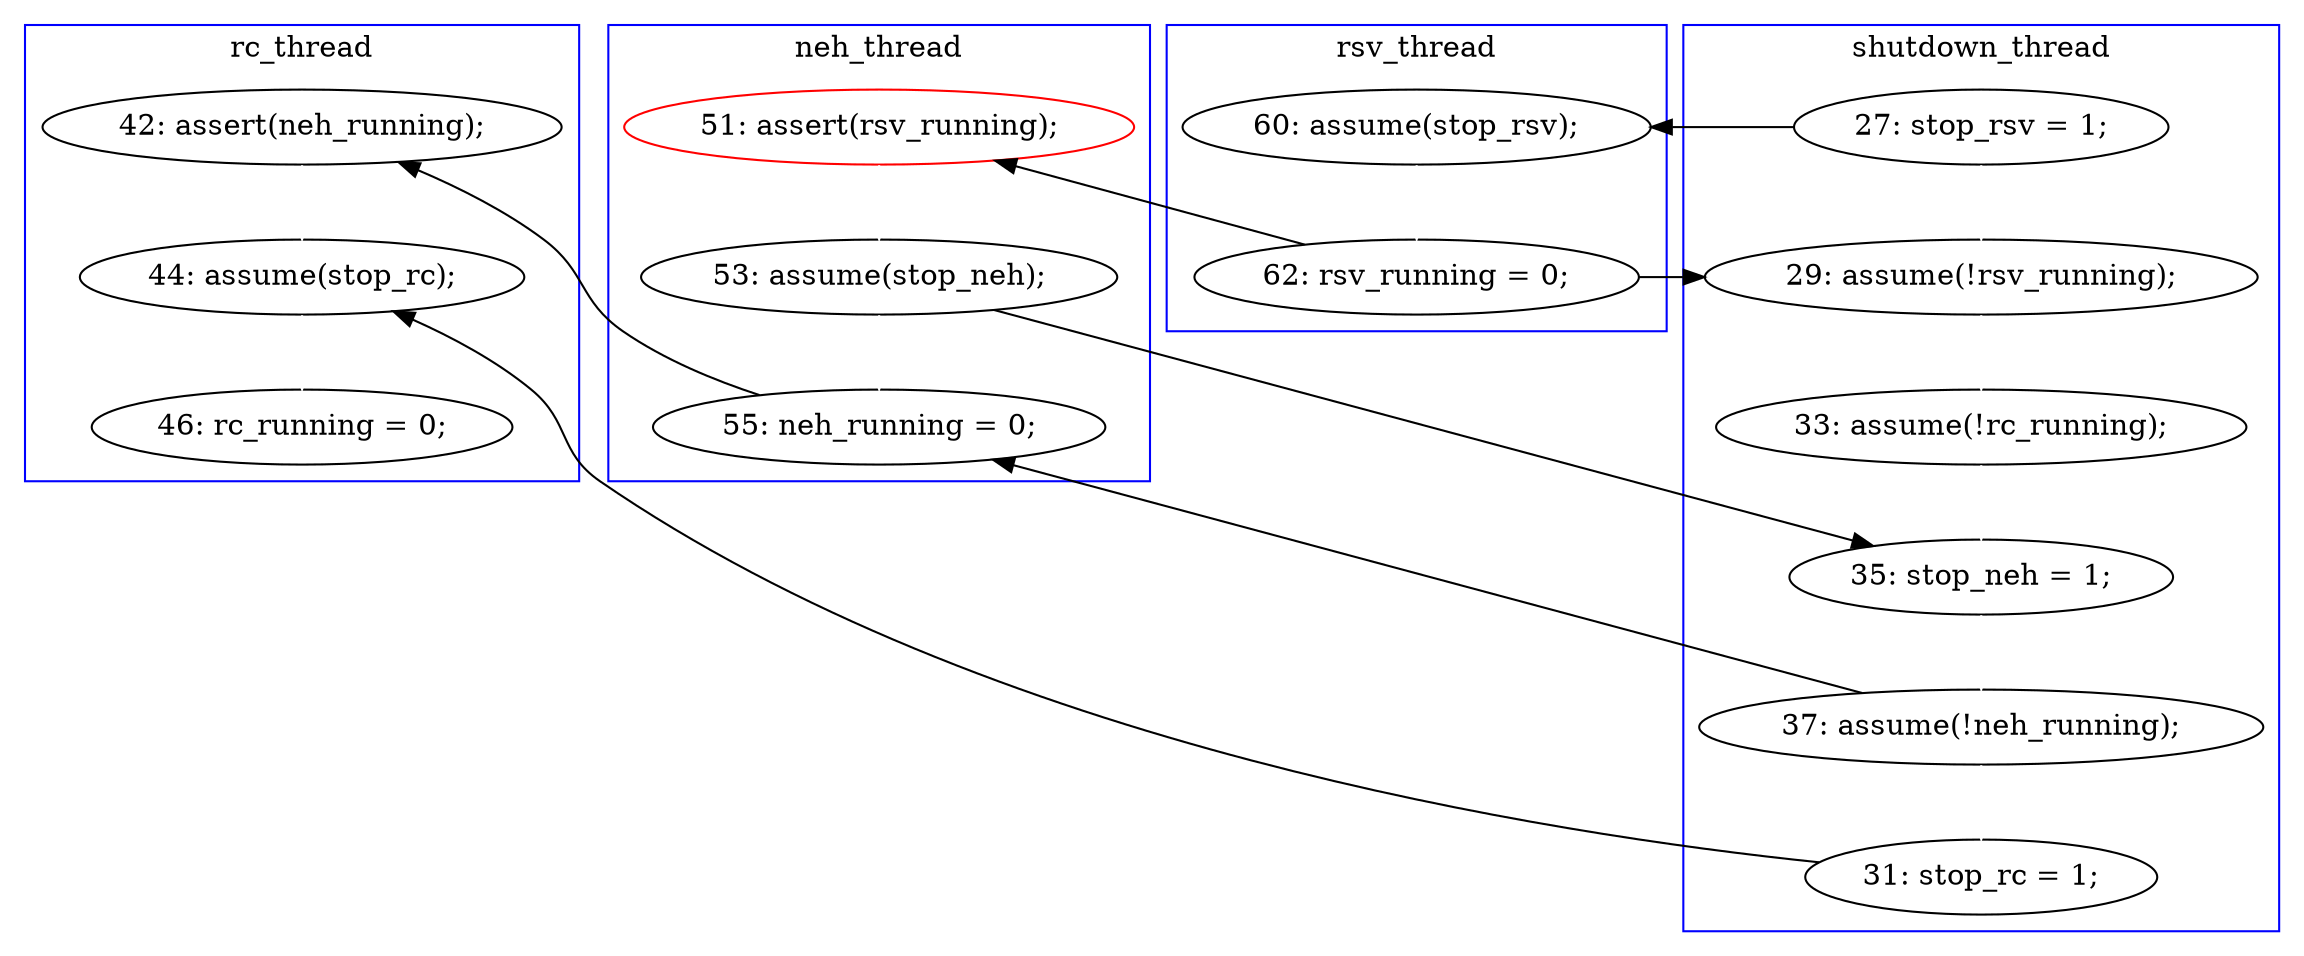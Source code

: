 digraph Counterexample {
	20 -> 22 [color = white, style = solid]
	22 -> 26 [color = white, style = solid]
	27 -> 29 [color = white, style = solid]
	32 -> 36 [color = white, style = solid]
	12 -> 20 [color = white, style = solid]
	29 -> 32 [color = black, style = solid, constraint = false]
	18 -> 19 [color = white, style = solid]
	28 -> 30 [color = black, style = solid, constraint = false]
	21 -> 24 [color = white, style = solid]
	24 -> 28 [color = white, style = solid]
	30 -> 32 [color = white, style = solid]
	26 -> 27 [color = white, style = solid]
	27 -> 28 [color = black, style = solid, constraint = false]
	12 -> 18 [color = black, style = solid, constraint = false]
	19 -> 20 [color = black, style = solid, constraint = false]
	19 -> 21 [color = black, style = solid, constraint = false]
	24 -> 26 [color = black, style = solid, constraint = false]
	subgraph cluster2 {
		label = rc_thread
		color = blue
		36  [label = "46: rc_running = 0;"]
		30  [label = "42: assert(neh_running);"]
		32  [label = "44: assume(stop_rc);"]
	}
	subgraph cluster3 {
		label = neh_thread
		color = blue
		28  [label = "55: neh_running = 0;"]
		24  [label = "53: assume(stop_neh);"]
		21  [label = "51: assert(rsv_running);", color = red]
	}
	subgraph cluster1 {
		label = shutdown_thread
		color = blue
		20  [label = "29: assume(!rsv_running);"]
		27  [label = "37: assume(!neh_running);"]
		22  [label = "33: assume(!rc_running);"]
		26  [label = "35: stop_neh = 1;"]
		29  [label = "31: stop_rc = 1;"]
		12  [label = "27: stop_rsv = 1;"]
	}
	subgraph cluster4 {
		label = rsv_thread
		color = blue
		18  [label = "60: assume(stop_rsv);"]
		19  [label = "62: rsv_running = 0;"]
	}
}